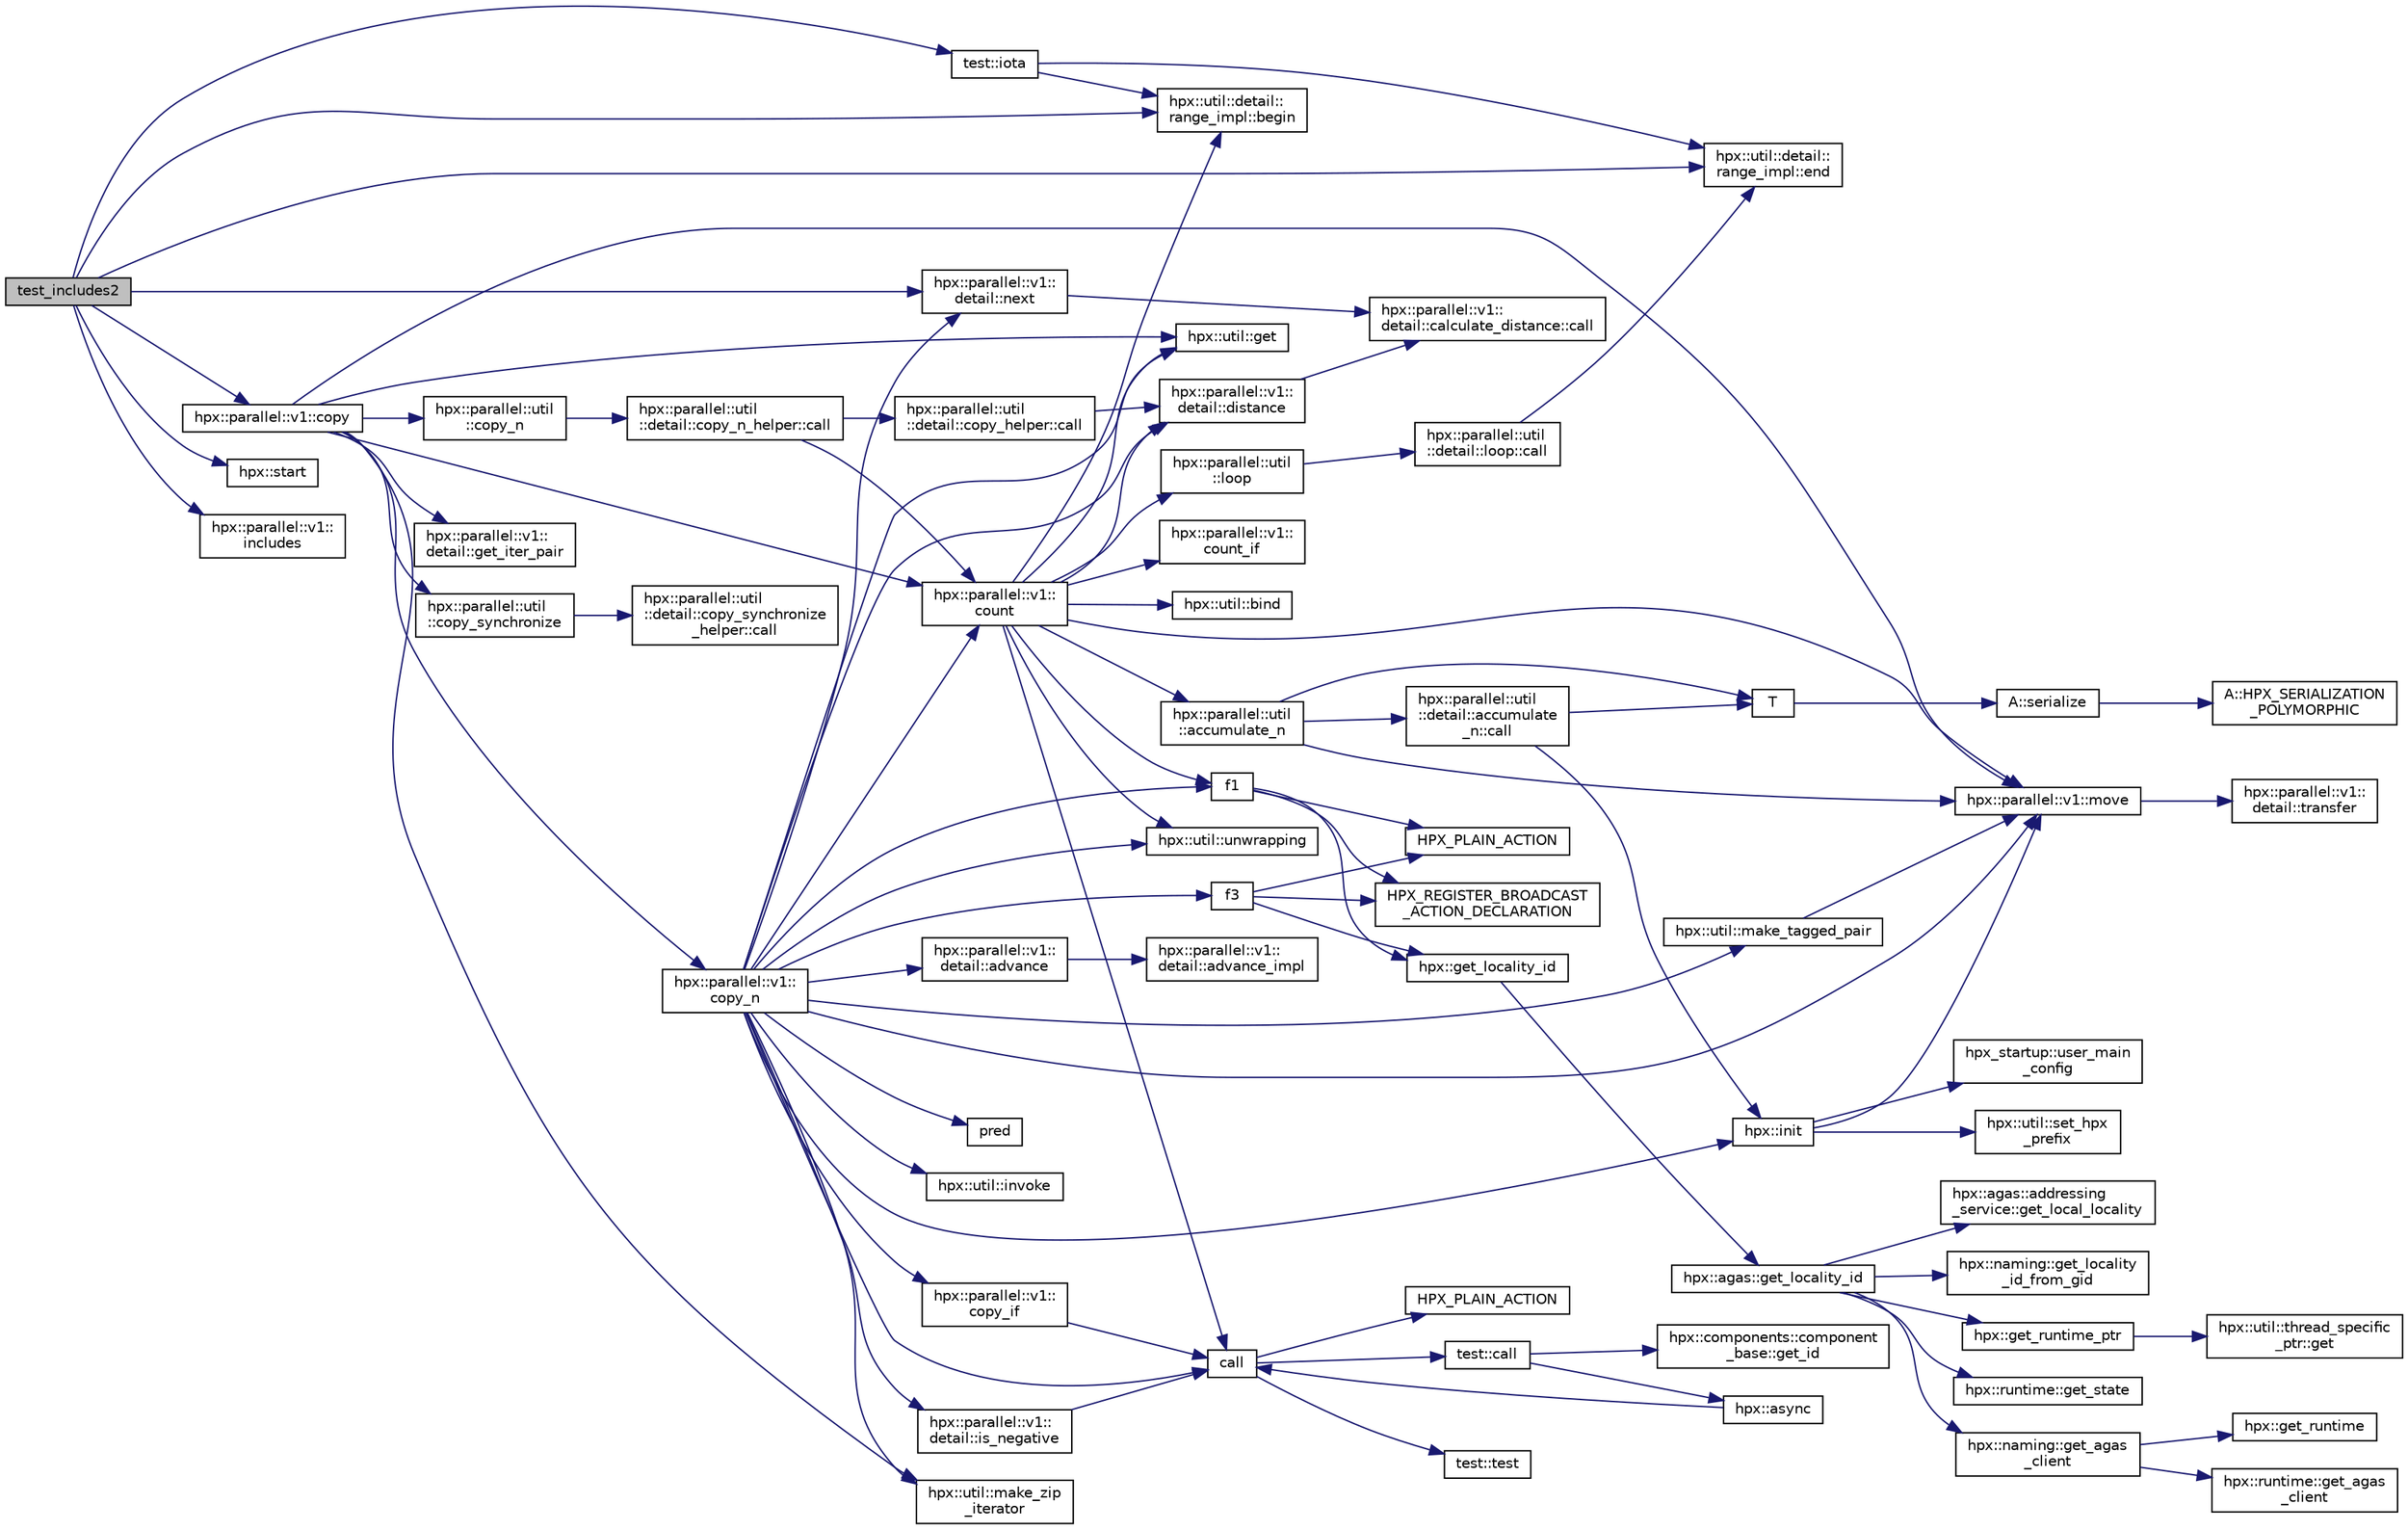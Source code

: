 digraph "test_includes2"
{
  edge [fontname="Helvetica",fontsize="10",labelfontname="Helvetica",labelfontsize="10"];
  node [fontname="Helvetica",fontsize="10",shape=record];
  rankdir="LR";
  Node222 [label="test_includes2",height=0.2,width=0.4,color="black", fillcolor="grey75", style="filled", fontcolor="black"];
  Node222 -> Node223 [color="midnightblue",fontsize="10",style="solid",fontname="Helvetica"];
  Node223 [label="test::iota",height=0.2,width=0.4,color="black", fillcolor="white", style="filled",URL="$df/d04/namespacetest.html#abdbbc37e6fb67287495e853a554c493a"];
  Node223 -> Node224 [color="midnightblue",fontsize="10",style="solid",fontname="Helvetica"];
  Node224 [label="hpx::util::detail::\lrange_impl::begin",height=0.2,width=0.4,color="black", fillcolor="white", style="filled",URL="$d4/d4a/namespacehpx_1_1util_1_1detail_1_1range__impl.html#a31e165df2b865cdd961f35ce938db41a"];
  Node223 -> Node225 [color="midnightblue",fontsize="10",style="solid",fontname="Helvetica"];
  Node225 [label="hpx::util::detail::\lrange_impl::end",height=0.2,width=0.4,color="black", fillcolor="white", style="filled",URL="$d4/d4a/namespacehpx_1_1util_1_1detail_1_1range__impl.html#afb2ea48b0902f52ee4d8b764807b4316"];
  Node222 -> Node224 [color="midnightblue",fontsize="10",style="solid",fontname="Helvetica"];
  Node222 -> Node225 [color="midnightblue",fontsize="10",style="solid",fontname="Helvetica"];
  Node222 -> Node226 [color="midnightblue",fontsize="10",style="solid",fontname="Helvetica"];
  Node226 [label="hpx::start",height=0.2,width=0.4,color="black", fillcolor="white", style="filled",URL="$d8/d83/namespacehpx.html#a7e832bd3c4af93a4619dbe97a5b1c3d2",tooltip="Main non-blocking entry point for launching the HPX runtime system. "];
  Node222 -> Node227 [color="midnightblue",fontsize="10",style="solid",fontname="Helvetica"];
  Node227 [label="hpx::parallel::v1::\ldetail::next",height=0.2,width=0.4,color="black", fillcolor="white", style="filled",URL="$d2/ddd/namespacehpx_1_1parallel_1_1v1_1_1detail.html#a0a6696d8c17a32b8ebfaa496b9ab3332"];
  Node227 -> Node228 [color="midnightblue",fontsize="10",style="solid",fontname="Helvetica"];
  Node228 [label="hpx::parallel::v1::\ldetail::calculate_distance::call",height=0.2,width=0.4,color="black", fillcolor="white", style="filled",URL="$db/dfa/structhpx_1_1parallel_1_1v1_1_1detail_1_1calculate__distance.html#a950a6627830a7d019ac0e734b0a447bf"];
  Node222 -> Node229 [color="midnightblue",fontsize="10",style="solid",fontname="Helvetica"];
  Node229 [label="hpx::parallel::v1::\lincludes",height=0.2,width=0.4,color="black", fillcolor="white", style="filled",URL="$db/db9/namespacehpx_1_1parallel_1_1v1.html#a3ab31b809075cedeedb2fa9ef05a55e5"];
  Node222 -> Node230 [color="midnightblue",fontsize="10",style="solid",fontname="Helvetica"];
  Node230 [label="hpx::parallel::v1::copy",height=0.2,width=0.4,color="black", fillcolor="white", style="filled",URL="$db/db9/namespacehpx_1_1parallel_1_1v1.html#a502f993845638113034b4a1629b7a3c7"];
  Node230 -> Node231 [color="midnightblue",fontsize="10",style="solid",fontname="Helvetica"];
  Node231 [label="hpx::parallel::v1::\lcopy_n",height=0.2,width=0.4,color="black", fillcolor="white", style="filled",URL="$db/db9/namespacehpx_1_1parallel_1_1v1.html#a62b381b00123e950f7cd81ae9b16c4a6"];
  Node231 -> Node232 [color="midnightblue",fontsize="10",style="solid",fontname="Helvetica"];
  Node232 [label="hpx::util::make_tagged_pair",height=0.2,width=0.4,color="black", fillcolor="white", style="filled",URL="$df/dad/namespacehpx_1_1util.html#afa71e8b7f4f559051a5ff14a508c543c"];
  Node232 -> Node233 [color="midnightblue",fontsize="10",style="solid",fontname="Helvetica"];
  Node233 [label="hpx::parallel::v1::move",height=0.2,width=0.4,color="black", fillcolor="white", style="filled",URL="$db/db9/namespacehpx_1_1parallel_1_1v1.html#aa7c4ede081ce786c9d1eb1adff495cfc"];
  Node233 -> Node234 [color="midnightblue",fontsize="10",style="solid",fontname="Helvetica"];
  Node234 [label="hpx::parallel::v1::\ldetail::transfer",height=0.2,width=0.4,color="black", fillcolor="white", style="filled",URL="$d2/ddd/namespacehpx_1_1parallel_1_1v1_1_1detail.html#ab1b56a05e1885ca7cc7ffa1804dd2f3c"];
  Node231 -> Node235 [color="midnightblue",fontsize="10",style="solid",fontname="Helvetica"];
  Node235 [label="hpx::parallel::v1::\ldetail::is_negative",height=0.2,width=0.4,color="black", fillcolor="white", style="filled",URL="$d2/ddd/namespacehpx_1_1parallel_1_1v1_1_1detail.html#adf2e40fc4b20ad0fd442ee3118a4d527"];
  Node235 -> Node236 [color="midnightblue",fontsize="10",style="solid",fontname="Helvetica"];
  Node236 [label="call",height=0.2,width=0.4,color="black", fillcolor="white", style="filled",URL="$d2/d67/promise__1620_8cpp.html#a58357f0b82bc761e1d0b9091ed563a70"];
  Node236 -> Node237 [color="midnightblue",fontsize="10",style="solid",fontname="Helvetica"];
  Node237 [label="test::test",height=0.2,width=0.4,color="black", fillcolor="white", style="filled",URL="$d8/d89/structtest.html#ab42d5ece712d716b04cb3f686f297a26"];
  Node236 -> Node238 [color="midnightblue",fontsize="10",style="solid",fontname="Helvetica"];
  Node238 [label="HPX_PLAIN_ACTION",height=0.2,width=0.4,color="black", fillcolor="white", style="filled",URL="$d2/d67/promise__1620_8cpp.html#ab96aab827a4b1fcaf66cfe0ba83fef23"];
  Node236 -> Node239 [color="midnightblue",fontsize="10",style="solid",fontname="Helvetica"];
  Node239 [label="test::call",height=0.2,width=0.4,color="black", fillcolor="white", style="filled",URL="$d8/d89/structtest.html#aeb29e7ed6518b9426ccf1344c52620ae"];
  Node239 -> Node240 [color="midnightblue",fontsize="10",style="solid",fontname="Helvetica"];
  Node240 [label="hpx::async",height=0.2,width=0.4,color="black", fillcolor="white", style="filled",URL="$d8/d83/namespacehpx.html#acb7d8e37b73b823956ce144f9a57eaa4"];
  Node240 -> Node236 [color="midnightblue",fontsize="10",style="solid",fontname="Helvetica"];
  Node239 -> Node241 [color="midnightblue",fontsize="10",style="solid",fontname="Helvetica"];
  Node241 [label="hpx::components::component\l_base::get_id",height=0.2,width=0.4,color="black", fillcolor="white", style="filled",URL="$d2/de6/classhpx_1_1components_1_1component__base.html#a4c8fd93514039bdf01c48d66d82b19cd"];
  Node231 -> Node242 [color="midnightblue",fontsize="10",style="solid",fontname="Helvetica"];
  Node242 [label="hpx::util::get",height=0.2,width=0.4,color="black", fillcolor="white", style="filled",URL="$df/dad/namespacehpx_1_1util.html#a5cbd3c41f03f4d4acaedaa4777e3cc02"];
  Node231 -> Node236 [color="midnightblue",fontsize="10",style="solid",fontname="Helvetica"];
  Node231 -> Node243 [color="midnightblue",fontsize="10",style="solid",fontname="Helvetica"];
  Node243 [label="pred",height=0.2,width=0.4,color="black", fillcolor="white", style="filled",URL="$dc/d8b/cxx11__std__thread_8cpp.html#a31ff3168522b47b050989c5e07dd8408"];
  Node231 -> Node244 [color="midnightblue",fontsize="10",style="solid",fontname="Helvetica"];
  Node244 [label="hpx::util::invoke",height=0.2,width=0.4,color="black", fillcolor="white", style="filled",URL="$df/dad/namespacehpx_1_1util.html#a9ed3f52b36e725e476dbf5099134ed3d"];
  Node231 -> Node245 [color="midnightblue",fontsize="10",style="solid",fontname="Helvetica"];
  Node245 [label="hpx::parallel::v1::\lcopy_if",height=0.2,width=0.4,color="black", fillcolor="white", style="filled",URL="$db/db9/namespacehpx_1_1parallel_1_1v1.html#a9a749519e8f71f886d23aecb6ceaaf8a"];
  Node245 -> Node236 [color="midnightblue",fontsize="10",style="solid",fontname="Helvetica"];
  Node231 -> Node246 [color="midnightblue",fontsize="10",style="solid",fontname="Helvetica"];
  Node246 [label="hpx::parallel::v1::\lcount",height=0.2,width=0.4,color="black", fillcolor="white", style="filled",URL="$db/db9/namespacehpx_1_1parallel_1_1v1.html#a19d058114a2bd44801aab4176b188e23"];
  Node246 -> Node247 [color="midnightblue",fontsize="10",style="solid",fontname="Helvetica"];
  Node247 [label="hpx::parallel::v1::\lcount_if",height=0.2,width=0.4,color="black", fillcolor="white", style="filled",URL="$db/db9/namespacehpx_1_1parallel_1_1v1.html#ad836ff017ec208c2d6388a9b47b05ce0"];
  Node246 -> Node248 [color="midnightblue",fontsize="10",style="solid",fontname="Helvetica"];
  Node248 [label="f1",height=0.2,width=0.4,color="black", fillcolor="white", style="filled",URL="$d8/d8b/broadcast_8cpp.html#a1751fbd41f2529b84514a9dbd767959a"];
  Node248 -> Node249 [color="midnightblue",fontsize="10",style="solid",fontname="Helvetica"];
  Node249 [label="hpx::get_locality_id",height=0.2,width=0.4,color="black", fillcolor="white", style="filled",URL="$d8/d83/namespacehpx.html#a158d7c54a657bb364c1704033010697b",tooltip="Return the number of the locality this function is being called from. "];
  Node249 -> Node250 [color="midnightblue",fontsize="10",style="solid",fontname="Helvetica"];
  Node250 [label="hpx::agas::get_locality_id",height=0.2,width=0.4,color="black", fillcolor="white", style="filled",URL="$dc/d54/namespacehpx_1_1agas.html#a491cc2ddecdf0f1a9129900caa6a4d3e"];
  Node250 -> Node251 [color="midnightblue",fontsize="10",style="solid",fontname="Helvetica"];
  Node251 [label="hpx::get_runtime_ptr",height=0.2,width=0.4,color="black", fillcolor="white", style="filled",URL="$d8/d83/namespacehpx.html#af29daf2bb3e01b4d6495a1742b6cce64"];
  Node251 -> Node252 [color="midnightblue",fontsize="10",style="solid",fontname="Helvetica"];
  Node252 [label="hpx::util::thread_specific\l_ptr::get",height=0.2,width=0.4,color="black", fillcolor="white", style="filled",URL="$d4/d4c/structhpx_1_1util_1_1thread__specific__ptr.html#a3b27d8520710478aa41d1f74206bdba9"];
  Node250 -> Node253 [color="midnightblue",fontsize="10",style="solid",fontname="Helvetica"];
  Node253 [label="hpx::runtime::get_state",height=0.2,width=0.4,color="black", fillcolor="white", style="filled",URL="$d0/d7b/classhpx_1_1runtime.html#ab405f80e060dac95d624520f38b0524c"];
  Node250 -> Node254 [color="midnightblue",fontsize="10",style="solid",fontname="Helvetica"];
  Node254 [label="hpx::naming::get_agas\l_client",height=0.2,width=0.4,color="black", fillcolor="white", style="filled",URL="$d4/dc9/namespacehpx_1_1naming.html#a0408fffd5d34b620712a801b0ae3b032"];
  Node254 -> Node255 [color="midnightblue",fontsize="10",style="solid",fontname="Helvetica"];
  Node255 [label="hpx::get_runtime",height=0.2,width=0.4,color="black", fillcolor="white", style="filled",URL="$d8/d83/namespacehpx.html#aef902cc6c7dd3b9fbadf34d1e850a070"];
  Node254 -> Node256 [color="midnightblue",fontsize="10",style="solid",fontname="Helvetica"];
  Node256 [label="hpx::runtime::get_agas\l_client",height=0.2,width=0.4,color="black", fillcolor="white", style="filled",URL="$d0/d7b/classhpx_1_1runtime.html#aeb5dddd30d6b9861669af8ad44d1a96a"];
  Node250 -> Node257 [color="midnightblue",fontsize="10",style="solid",fontname="Helvetica"];
  Node257 [label="hpx::agas::addressing\l_service::get_local_locality",height=0.2,width=0.4,color="black", fillcolor="white", style="filled",URL="$db/d58/structhpx_1_1agas_1_1addressing__service.html#ab52c19a37c2a7a006c6c15f90ad0539c"];
  Node250 -> Node258 [color="midnightblue",fontsize="10",style="solid",fontname="Helvetica"];
  Node258 [label="hpx::naming::get_locality\l_id_from_gid",height=0.2,width=0.4,color="black", fillcolor="white", style="filled",URL="$d4/dc9/namespacehpx_1_1naming.html#a7fd43037784560bd04fda9b49e33529f"];
  Node248 -> Node259 [color="midnightblue",fontsize="10",style="solid",fontname="Helvetica"];
  Node259 [label="HPX_PLAIN_ACTION",height=0.2,width=0.4,color="black", fillcolor="white", style="filled",URL="$d8/d8b/broadcast_8cpp.html#a19685a0394ce6a99351f7a679f6eeefc"];
  Node248 -> Node260 [color="midnightblue",fontsize="10",style="solid",fontname="Helvetica"];
  Node260 [label="HPX_REGISTER_BROADCAST\l_ACTION_DECLARATION",height=0.2,width=0.4,color="black", fillcolor="white", style="filled",URL="$d7/d38/addressing__service_8cpp.html#a573d764d9cb34eec46a4bdffcf07875f"];
  Node246 -> Node261 [color="midnightblue",fontsize="10",style="solid",fontname="Helvetica"];
  Node261 [label="hpx::parallel::util\l::loop",height=0.2,width=0.4,color="black", fillcolor="white", style="filled",URL="$df/dc6/namespacehpx_1_1parallel_1_1util.html#a3f434e00f42929aac85debb8c5782213"];
  Node261 -> Node262 [color="midnightblue",fontsize="10",style="solid",fontname="Helvetica"];
  Node262 [label="hpx::parallel::util\l::detail::loop::call",height=0.2,width=0.4,color="black", fillcolor="white", style="filled",URL="$da/d06/structhpx_1_1parallel_1_1util_1_1detail_1_1loop.html#a5c5e8dbda782f09cdb7bc2509e3bf09e"];
  Node262 -> Node225 [color="midnightblue",fontsize="10",style="solid",fontname="Helvetica"];
  Node246 -> Node263 [color="midnightblue",fontsize="10",style="solid",fontname="Helvetica"];
  Node263 [label="hpx::util::bind",height=0.2,width=0.4,color="black", fillcolor="white", style="filled",URL="$df/dad/namespacehpx_1_1util.html#ad844caedf82a0173d6909d910c3e48c6"];
  Node246 -> Node233 [color="midnightblue",fontsize="10",style="solid",fontname="Helvetica"];
  Node246 -> Node242 [color="midnightblue",fontsize="10",style="solid",fontname="Helvetica"];
  Node246 -> Node236 [color="midnightblue",fontsize="10",style="solid",fontname="Helvetica"];
  Node246 -> Node264 [color="midnightblue",fontsize="10",style="solid",fontname="Helvetica"];
  Node264 [label="hpx::parallel::v1::\ldetail::distance",height=0.2,width=0.4,color="black", fillcolor="white", style="filled",URL="$d2/ddd/namespacehpx_1_1parallel_1_1v1_1_1detail.html#a6bea3c6a5f470cad11f27ee6bab4a33f"];
  Node264 -> Node228 [color="midnightblue",fontsize="10",style="solid",fontname="Helvetica"];
  Node246 -> Node265 [color="midnightblue",fontsize="10",style="solid",fontname="Helvetica"];
  Node265 [label="hpx::util::unwrapping",height=0.2,width=0.4,color="black", fillcolor="white", style="filled",URL="$df/dad/namespacehpx_1_1util.html#a7529d9ac687684c33403cdd1f9cef8e4"];
  Node246 -> Node266 [color="midnightblue",fontsize="10",style="solid",fontname="Helvetica"];
  Node266 [label="hpx::parallel::util\l::accumulate_n",height=0.2,width=0.4,color="black", fillcolor="white", style="filled",URL="$df/dc6/namespacehpx_1_1parallel_1_1util.html#af19f9a2722f97c2247ea5d0dbb5e2d25"];
  Node266 -> Node267 [color="midnightblue",fontsize="10",style="solid",fontname="Helvetica"];
  Node267 [label="hpx::parallel::util\l::detail::accumulate\l_n::call",height=0.2,width=0.4,color="black", fillcolor="white", style="filled",URL="$d8/d3b/structhpx_1_1parallel_1_1util_1_1detail_1_1accumulate__n.html#a765aceb8ab313fc92f7c4aaf70ccca8f"];
  Node267 -> Node268 [color="midnightblue",fontsize="10",style="solid",fontname="Helvetica"];
  Node268 [label="hpx::init",height=0.2,width=0.4,color="black", fillcolor="white", style="filled",URL="$d8/d83/namespacehpx.html#a3c694ea960b47c56b33351ba16e3d76b",tooltip="Main entry point for launching the HPX runtime system. "];
  Node268 -> Node269 [color="midnightblue",fontsize="10",style="solid",fontname="Helvetica"];
  Node269 [label="hpx::util::set_hpx\l_prefix",height=0.2,width=0.4,color="black", fillcolor="white", style="filled",URL="$df/dad/namespacehpx_1_1util.html#ae40a23c1ba0a48d9304dcf717a95793e"];
  Node268 -> Node270 [color="midnightblue",fontsize="10",style="solid",fontname="Helvetica"];
  Node270 [label="hpx_startup::user_main\l_config",height=0.2,width=0.4,color="black", fillcolor="white", style="filled",URL="$d3/dd2/namespacehpx__startup.html#aaac571d88bd3912a4225a23eb3261637"];
  Node268 -> Node233 [color="midnightblue",fontsize="10",style="solid",fontname="Helvetica"];
  Node267 -> Node271 [color="midnightblue",fontsize="10",style="solid",fontname="Helvetica"];
  Node271 [label="T",height=0.2,width=0.4,color="black", fillcolor="white", style="filled",URL="$db/d33/polymorphic__semiintrusive__template_8cpp.html#ad187658f9cb91c1312b39ae7e896f1ea"];
  Node271 -> Node272 [color="midnightblue",fontsize="10",style="solid",fontname="Helvetica"];
  Node272 [label="A::serialize",height=0.2,width=0.4,color="black", fillcolor="white", style="filled",URL="$d7/da0/struct_a.html#a5f5c287cf471e274ed9dda0da1592212"];
  Node272 -> Node273 [color="midnightblue",fontsize="10",style="solid",fontname="Helvetica"];
  Node273 [label="A::HPX_SERIALIZATION\l_POLYMORPHIC",height=0.2,width=0.4,color="black", fillcolor="white", style="filled",URL="$d7/da0/struct_a.html#ada978cc156cebbafddb1f3aa4c01918c"];
  Node266 -> Node233 [color="midnightblue",fontsize="10",style="solid",fontname="Helvetica"];
  Node266 -> Node271 [color="midnightblue",fontsize="10",style="solid",fontname="Helvetica"];
  Node246 -> Node224 [color="midnightblue",fontsize="10",style="solid",fontname="Helvetica"];
  Node231 -> Node264 [color="midnightblue",fontsize="10",style="solid",fontname="Helvetica"];
  Node231 -> Node268 [color="midnightblue",fontsize="10",style="solid",fontname="Helvetica"];
  Node231 -> Node274 [color="midnightblue",fontsize="10",style="solid",fontname="Helvetica"];
  Node274 [label="hpx::util::make_zip\l_iterator",height=0.2,width=0.4,color="black", fillcolor="white", style="filled",URL="$df/dad/namespacehpx_1_1util.html#a2f68369b316e5699be2c81c04e3ee209"];
  Node231 -> Node248 [color="midnightblue",fontsize="10",style="solid",fontname="Helvetica"];
  Node231 -> Node275 [color="midnightblue",fontsize="10",style="solid",fontname="Helvetica"];
  Node275 [label="f3",height=0.2,width=0.4,color="black", fillcolor="white", style="filled",URL="$d8/d8b/broadcast_8cpp.html#a9bac347cb7dd97427ecd2dd58525b646"];
  Node275 -> Node249 [color="midnightblue",fontsize="10",style="solid",fontname="Helvetica"];
  Node275 -> Node259 [color="midnightblue",fontsize="10",style="solid",fontname="Helvetica"];
  Node275 -> Node260 [color="midnightblue",fontsize="10",style="solid",fontname="Helvetica"];
  Node231 -> Node227 [color="midnightblue",fontsize="10",style="solid",fontname="Helvetica"];
  Node231 -> Node276 [color="midnightblue",fontsize="10",style="solid",fontname="Helvetica"];
  Node276 [label="hpx::parallel::v1::\ldetail::advance",height=0.2,width=0.4,color="black", fillcolor="white", style="filled",URL="$d2/ddd/namespacehpx_1_1parallel_1_1v1_1_1detail.html#ad9fca7bce7b3e3c32302967ffc1fb4a4"];
  Node276 -> Node277 [color="midnightblue",fontsize="10",style="solid",fontname="Helvetica"];
  Node277 [label="hpx::parallel::v1::\ldetail::advance_impl",height=0.2,width=0.4,color="black", fillcolor="white", style="filled",URL="$d2/ddd/namespacehpx_1_1parallel_1_1v1_1_1detail.html#ad4fa62ca115927187e4063b65ee5f317"];
  Node231 -> Node233 [color="midnightblue",fontsize="10",style="solid",fontname="Helvetica"];
  Node231 -> Node265 [color="midnightblue",fontsize="10",style="solid",fontname="Helvetica"];
  Node230 -> Node246 [color="midnightblue",fontsize="10",style="solid",fontname="Helvetica"];
  Node230 -> Node278 [color="midnightblue",fontsize="10",style="solid",fontname="Helvetica"];
  Node278 [label="hpx::parallel::util\l::copy_n",height=0.2,width=0.4,color="black", fillcolor="white", style="filled",URL="$df/dc6/namespacehpx_1_1parallel_1_1util.html#ab30b19e9d50f04c88be6cb7408c82987"];
  Node278 -> Node279 [color="midnightblue",fontsize="10",style="solid",fontname="Helvetica"];
  Node279 [label="hpx::parallel::util\l::detail::copy_n_helper::call",height=0.2,width=0.4,color="black", fillcolor="white", style="filled",URL="$de/d50/structhpx_1_1parallel_1_1util_1_1detail_1_1copy__n__helper.html#ae283ae8df16258386dd2aa4d58d4df8e"];
  Node279 -> Node246 [color="midnightblue",fontsize="10",style="solid",fontname="Helvetica"];
  Node279 -> Node280 [color="midnightblue",fontsize="10",style="solid",fontname="Helvetica"];
  Node280 [label="hpx::parallel::util\l::detail::copy_helper::call",height=0.2,width=0.4,color="black", fillcolor="white", style="filled",URL="$db/d59/structhpx_1_1parallel_1_1util_1_1detail_1_1copy__helper.html#ac801832edc0b6a84595880bb4613cb60"];
  Node280 -> Node264 [color="midnightblue",fontsize="10",style="solid",fontname="Helvetica"];
  Node230 -> Node281 [color="midnightblue",fontsize="10",style="solid",fontname="Helvetica"];
  Node281 [label="hpx::parallel::v1::\ldetail::get_iter_pair",height=0.2,width=0.4,color="black", fillcolor="white", style="filled",URL="$d2/ddd/namespacehpx_1_1parallel_1_1v1_1_1detail.html#ac4d3c2918035705998b9b049c5440119"];
  Node230 -> Node274 [color="midnightblue",fontsize="10",style="solid",fontname="Helvetica"];
  Node230 -> Node242 [color="midnightblue",fontsize="10",style="solid",fontname="Helvetica"];
  Node230 -> Node282 [color="midnightblue",fontsize="10",style="solid",fontname="Helvetica"];
  Node282 [label="hpx::parallel::util\l::copy_synchronize",height=0.2,width=0.4,color="black", fillcolor="white", style="filled",URL="$df/dc6/namespacehpx_1_1parallel_1_1util.html#ad33c06f9b1fc663f33b9fb189390e71b"];
  Node282 -> Node283 [color="midnightblue",fontsize="10",style="solid",fontname="Helvetica"];
  Node283 [label="hpx::parallel::util\l::detail::copy_synchronize\l_helper::call",height=0.2,width=0.4,color="black", fillcolor="white", style="filled",URL="$d7/d41/structhpx_1_1parallel_1_1util_1_1detail_1_1copy__synchronize__helper.html#a7c8e8c72844a8fd415b6b3517cc1a224"];
  Node230 -> Node233 [color="midnightblue",fontsize="10",style="solid",fontname="Helvetica"];
}
